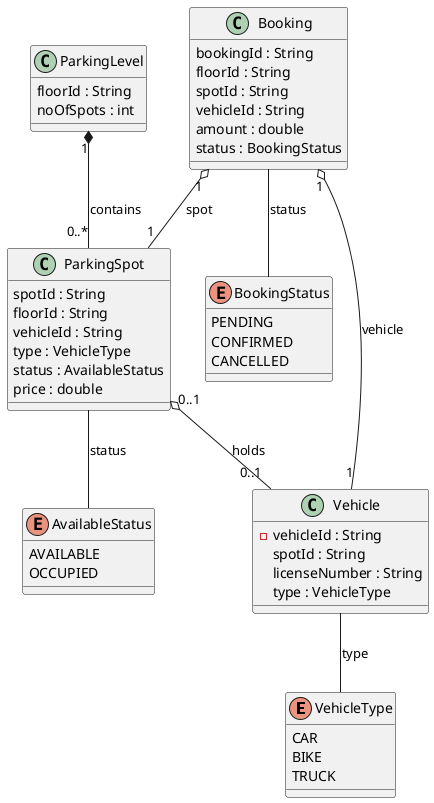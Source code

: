 @startuml
' Define Enums
enum VehicleType {
    CAR
    BIKE
    TRUCK
}

enum AvailableStatus {
    AVAILABLE
    OCCUPIED
}

enum BookingStatus {
    PENDING
    CONFIRMED
    CANCELLED
}

' Define Classes
class ParkingLevel {
    floorId : String
    noOfSpots : int
}

class ParkingSpot {
    spotId : String
    floorId : String
    vehicleId : String
    type : VehicleType
    status : AvailableStatus
    price : double
}

class Vehicle {
    - vehicleId : String
    spotId : String
    licenseNumber : String
    type : VehicleType
}

class Booking {
    bookingId : String
    floorId : String
    spotId : String
    vehicleId : String
    amount : double
    status : BookingStatus
}

' Define Relationships

' Composition: ParkingLevel contains ParkingSpots, ParkingSpot cannot exist without ParkingLevel
ParkingLevel "1" *-- "0..*" ParkingSpot : contains

' Aggregation: ParkingSpot holds Vehicle, but Vehicle can exist independently
ParkingSpot "0..1" o-- "0..1" Vehicle : holds

' Aggregation: Booking references ParkingSpot and Vehicle, but they can exist independently
Booking "1" o-- "1" ParkingSpot : spot
Booking "1" o-- "1" Vehicle : vehicle

' BookingStatus and AvailableStatus are enumerations used within Booking and ParkingSpot
Booking -- BookingStatus : status
ParkingSpot -- AvailableStatus : status
Vehicle -- VehicleType : type

@enduml
